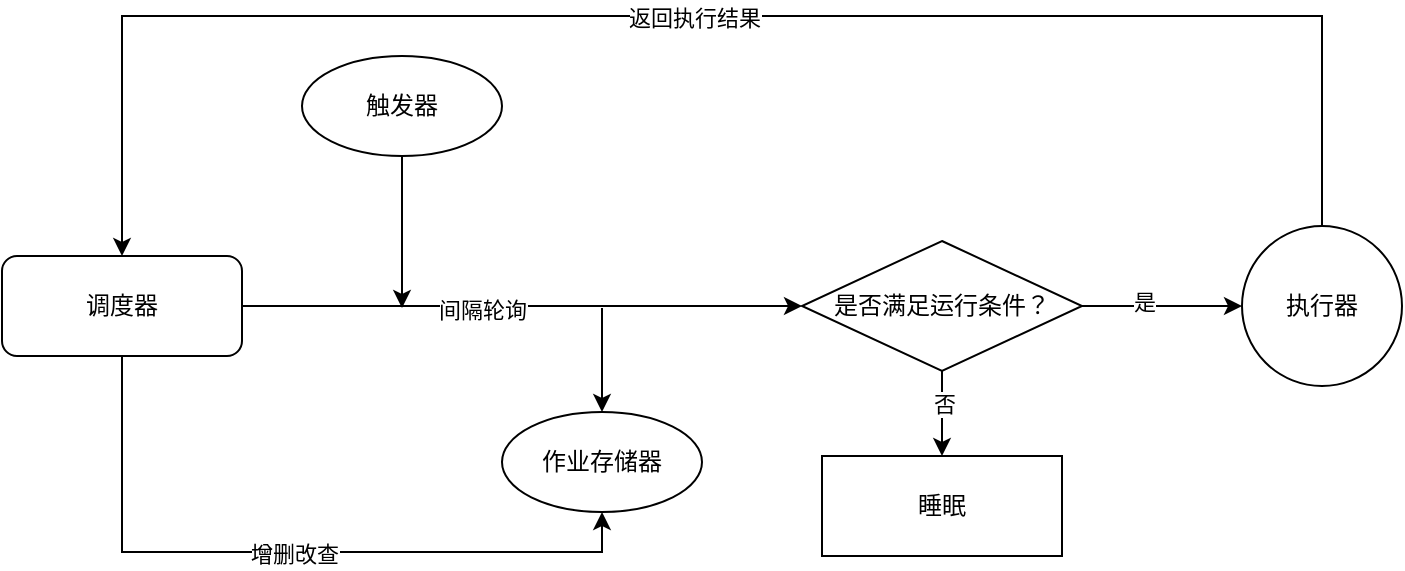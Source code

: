 <mxfile version="20.5.1" type="github">
  <diagram id="RUpkXgZDUCdTfwVXq8hk" name="第 1 页">
    <mxGraphModel dx="1422" dy="748" grid="1" gridSize="10" guides="1" tooltips="1" connect="1" arrows="1" fold="1" page="1" pageScale="1" pageWidth="827" pageHeight="1169" math="0" shadow="0">
      <root>
        <mxCell id="0" />
        <mxCell id="1" parent="0" />
        <mxCell id="fIt8YLkk8Fb-nT5bD-PA-9" style="edgeStyle=orthogonalEdgeStyle;rounded=0;orthogonalLoop=1;jettySize=auto;html=1;exitX=1;exitY=0.5;exitDx=0;exitDy=0;entryX=0;entryY=0.5;entryDx=0;entryDy=0;" edge="1" parent="1" source="fIt8YLkk8Fb-nT5bD-PA-2" target="fIt8YLkk8Fb-nT5bD-PA-4">
          <mxGeometry relative="1" as="geometry" />
        </mxCell>
        <mxCell id="fIt8YLkk8Fb-nT5bD-PA-17" value="间隔轮询" style="edgeLabel;html=1;align=center;verticalAlign=middle;resizable=0;points=[];" vertex="1" connectable="0" parent="fIt8YLkk8Fb-nT5bD-PA-9">
          <mxGeometry x="-0.293" y="-2" relative="1" as="geometry">
            <mxPoint x="21" as="offset" />
          </mxGeometry>
        </mxCell>
        <mxCell id="fIt8YLkk8Fb-nT5bD-PA-14" style="edgeStyle=orthogonalEdgeStyle;rounded=0;orthogonalLoop=1;jettySize=auto;html=1;exitX=0.5;exitY=1;exitDx=0;exitDy=0;entryX=0.5;entryY=1;entryDx=0;entryDy=0;" edge="1" parent="1" source="fIt8YLkk8Fb-nT5bD-PA-2" target="fIt8YLkk8Fb-nT5bD-PA-7">
          <mxGeometry relative="1" as="geometry" />
        </mxCell>
        <mxCell id="fIt8YLkk8Fb-nT5bD-PA-21" value="增删改查" style="edgeLabel;html=1;align=center;verticalAlign=middle;resizable=0;points=[];" vertex="1" connectable="0" parent="fIt8YLkk8Fb-nT5bD-PA-14">
          <mxGeometry x="0.028" y="-1" relative="1" as="geometry">
            <mxPoint as="offset" />
          </mxGeometry>
        </mxCell>
        <mxCell id="fIt8YLkk8Fb-nT5bD-PA-2" value="调度器" style="rounded=1;whiteSpace=wrap;html=1;" vertex="1" parent="1">
          <mxGeometry x="64" y="290" width="120" height="50" as="geometry" />
        </mxCell>
        <mxCell id="fIt8YLkk8Fb-nT5bD-PA-11" style="edgeStyle=orthogonalEdgeStyle;rounded=0;orthogonalLoop=1;jettySize=auto;html=1;exitX=0.5;exitY=1;exitDx=0;exitDy=0;" edge="1" parent="1">
          <mxGeometry relative="1" as="geometry">
            <mxPoint x="264" y="316" as="targetPoint" />
            <mxPoint x="264" y="236" as="sourcePoint" />
          </mxGeometry>
        </mxCell>
        <mxCell id="fIt8YLkk8Fb-nT5bD-PA-3" value="触发器" style="ellipse;whiteSpace=wrap;html=1;" vertex="1" parent="1">
          <mxGeometry x="214" y="190" width="100" height="50" as="geometry" />
        </mxCell>
        <mxCell id="fIt8YLkk8Fb-nT5bD-PA-15" style="edgeStyle=orthogonalEdgeStyle;rounded=0;orthogonalLoop=1;jettySize=auto;html=1;exitX=0.5;exitY=1;exitDx=0;exitDy=0;entryX=0.5;entryY=0;entryDx=0;entryDy=0;" edge="1" parent="1" source="fIt8YLkk8Fb-nT5bD-PA-4" target="fIt8YLkk8Fb-nT5bD-PA-6">
          <mxGeometry relative="1" as="geometry" />
        </mxCell>
        <mxCell id="fIt8YLkk8Fb-nT5bD-PA-23" value="否" style="edgeLabel;html=1;align=center;verticalAlign=middle;resizable=0;points=[];" vertex="1" connectable="0" parent="fIt8YLkk8Fb-nT5bD-PA-15">
          <mxGeometry x="-0.213" y="1" relative="1" as="geometry">
            <mxPoint as="offset" />
          </mxGeometry>
        </mxCell>
        <mxCell id="fIt8YLkk8Fb-nT5bD-PA-16" style="edgeStyle=orthogonalEdgeStyle;rounded=0;orthogonalLoop=1;jettySize=auto;html=1;exitX=1;exitY=0.5;exitDx=0;exitDy=0;entryX=0;entryY=0.5;entryDx=0;entryDy=0;" edge="1" parent="1" source="fIt8YLkk8Fb-nT5bD-PA-4" target="fIt8YLkk8Fb-nT5bD-PA-5">
          <mxGeometry relative="1" as="geometry" />
        </mxCell>
        <mxCell id="fIt8YLkk8Fb-nT5bD-PA-22" value="是" style="edgeLabel;html=1;align=center;verticalAlign=middle;resizable=0;points=[];" vertex="1" connectable="0" parent="fIt8YLkk8Fb-nT5bD-PA-16">
          <mxGeometry x="-0.232" y="2" relative="1" as="geometry">
            <mxPoint as="offset" />
          </mxGeometry>
        </mxCell>
        <mxCell id="fIt8YLkk8Fb-nT5bD-PA-4" value="是否满足运行条件？" style="rhombus;whiteSpace=wrap;html=1;" vertex="1" parent="1">
          <mxGeometry x="464" y="282.5" width="140" height="65" as="geometry" />
        </mxCell>
        <mxCell id="fIt8YLkk8Fb-nT5bD-PA-8" style="edgeStyle=orthogonalEdgeStyle;rounded=0;orthogonalLoop=1;jettySize=auto;html=1;exitX=0.5;exitY=0;exitDx=0;exitDy=0;entryX=0.5;entryY=0;entryDx=0;entryDy=0;" edge="1" parent="1" source="fIt8YLkk8Fb-nT5bD-PA-5" target="fIt8YLkk8Fb-nT5bD-PA-2">
          <mxGeometry relative="1" as="geometry">
            <Array as="points">
              <mxPoint x="724" y="170" />
              <mxPoint x="124" y="170" />
            </Array>
          </mxGeometry>
        </mxCell>
        <mxCell id="fIt8YLkk8Fb-nT5bD-PA-20" value="返回执行结果" style="edgeLabel;html=1;align=center;verticalAlign=middle;resizable=0;points=[];" vertex="1" connectable="0" parent="fIt8YLkk8Fb-nT5bD-PA-8">
          <mxGeometry x="0.016" y="1" relative="1" as="geometry">
            <mxPoint as="offset" />
          </mxGeometry>
        </mxCell>
        <mxCell id="fIt8YLkk8Fb-nT5bD-PA-5" value="执行器" style="ellipse;whiteSpace=wrap;html=1;aspect=fixed;" vertex="1" parent="1">
          <mxGeometry x="684" y="275" width="80" height="80" as="geometry" />
        </mxCell>
        <mxCell id="fIt8YLkk8Fb-nT5bD-PA-6" value="睡眠" style="rounded=0;whiteSpace=wrap;html=1;" vertex="1" parent="1">
          <mxGeometry x="474" y="390" width="120" height="50" as="geometry" />
        </mxCell>
        <mxCell id="fIt8YLkk8Fb-nT5bD-PA-7" value="作业存储器" style="ellipse;whiteSpace=wrap;html=1;" vertex="1" parent="1">
          <mxGeometry x="314" y="368" width="100" height="50" as="geometry" />
        </mxCell>
        <mxCell id="fIt8YLkk8Fb-nT5bD-PA-19" value="" style="endArrow=classic;html=1;rounded=0;" edge="1" parent="1">
          <mxGeometry width="50" height="50" relative="1" as="geometry">
            <mxPoint x="364" y="316" as="sourcePoint" />
            <mxPoint x="364" y="368" as="targetPoint" />
          </mxGeometry>
        </mxCell>
      </root>
    </mxGraphModel>
  </diagram>
</mxfile>

